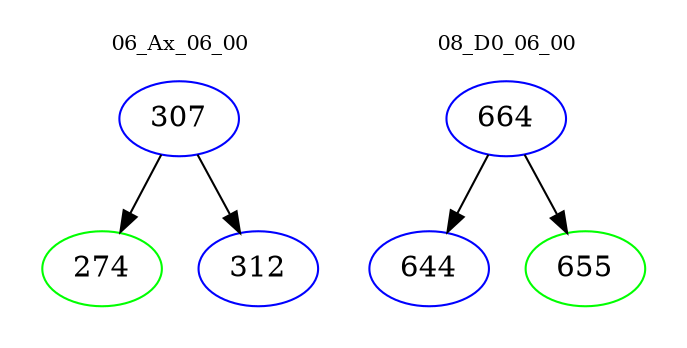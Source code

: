 digraph{
subgraph cluster_0 {
color = white
label = "06_Ax_06_00";
fontsize=10;
T0_307 [label="307", color="blue"]
T0_307 -> T0_274 [color="black"]
T0_274 [label="274", color="green"]
T0_307 -> T0_312 [color="black"]
T0_312 [label="312", color="blue"]
}
subgraph cluster_1 {
color = white
label = "08_D0_06_00";
fontsize=10;
T1_664 [label="664", color="blue"]
T1_664 -> T1_644 [color="black"]
T1_644 [label="644", color="blue"]
T1_664 -> T1_655 [color="black"]
T1_655 [label="655", color="green"]
}
}
